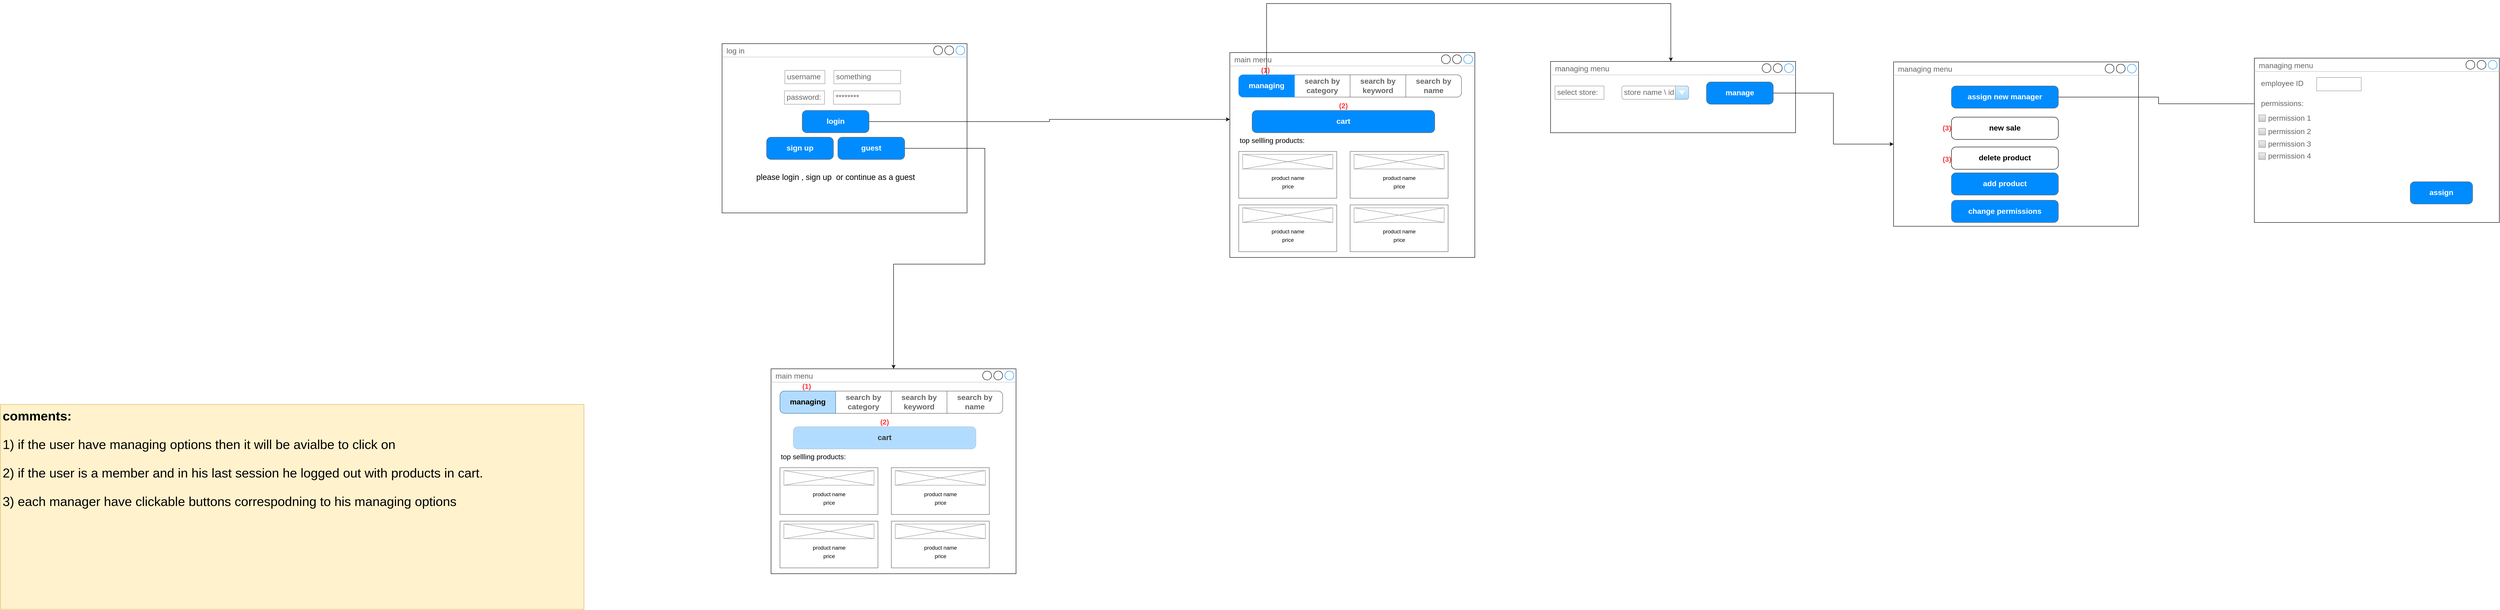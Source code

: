 <mxfile version="21.1.4" type="device" pages="2">
  <diagram name="Page-1" id="2cc2dc42-3aac-f2a9-1cec-7a8b7cbee084">
    <mxGraphModel dx="4825" dy="1453" grid="1" gridSize="10" guides="1" tooltips="1" connect="1" arrows="1" fold="1" page="1" pageScale="1" pageWidth="1100" pageHeight="850" background="none" math="0" shadow="0">
      <root>
        <mxCell id="0" />
        <mxCell id="1" parent="0" />
        <mxCell id="CIBhk-tQsV0uiWTBR8XL-1" value="log in" style="strokeWidth=1;shadow=0;dashed=0;align=center;html=1;shape=mxgraph.mockup.containers.window;align=left;verticalAlign=top;spacingLeft=8;strokeColor2=#008cff;strokeColor3=#c4c4c4;fontColor=#666666;mainText=;fontSize=17;labelBackgroundColor=none;whiteSpace=wrap;" parent="1" vertex="1">
          <mxGeometry x="320" y="150" width="550" height="380" as="geometry" />
        </mxCell>
        <mxCell id="CIBhk-tQsV0uiWTBR8XL-2" value="********" style="strokeWidth=1;shadow=0;dashed=0;align=center;html=1;shape=mxgraph.mockup.forms.pwField;strokeColor=#999999;mainText=;align=left;fontColor=#666666;fontSize=17;spacingLeft=3;" parent="1" vertex="1">
          <mxGeometry x="570" y="256" width="150" height="30" as="geometry" />
        </mxCell>
        <mxCell id="CIBhk-tQsV0uiWTBR8XL-3" value="password:" style="strokeWidth=1;shadow=0;dashed=0;align=center;html=1;shape=mxgraph.mockup.forms.pwField;strokeColor=#999999;mainText=;align=left;fontColor=#666666;fontSize=17;spacingLeft=3;" parent="1" vertex="1">
          <mxGeometry x="460" y="256" width="90" height="30" as="geometry" />
        </mxCell>
        <mxCell id="CIBhk-tQsV0uiWTBR8XL-4" value="something" style="strokeWidth=1;shadow=0;dashed=0;align=center;html=1;shape=mxgraph.mockup.forms.pwField;strokeColor=#999999;mainText=;align=left;fontColor=#666666;fontSize=17;spacingLeft=3;" parent="1" vertex="1">
          <mxGeometry x="571" y="210" width="150" height="30" as="geometry" />
        </mxCell>
        <mxCell id="CIBhk-tQsV0uiWTBR8XL-5" value="username" style="strokeWidth=1;shadow=0;dashed=0;align=center;html=1;shape=mxgraph.mockup.forms.pwField;strokeColor=#999999;mainText=;align=left;fontColor=#666666;fontSize=17;spacingLeft=3;" parent="1" vertex="1">
          <mxGeometry x="461" y="210" width="90" height="30" as="geometry" />
        </mxCell>
        <mxCell id="CIBhk-tQsV0uiWTBR8XL-6" value="please login , sign up&amp;nbsp; or continue as a guest" style="text;html=1;strokeColor=none;fillColor=none;align=center;verticalAlign=middle;whiteSpace=wrap;rounded=0;fontSize=18;" parent="1" vertex="1">
          <mxGeometry x="385" y="425" width="380" height="50" as="geometry" />
        </mxCell>
        <mxCell id="CIBhk-tQsV0uiWTBR8XL-7" style="edgeStyle=orthogonalEdgeStyle;rounded=0;orthogonalLoop=1;jettySize=auto;html=1;" parent="1" source="CIBhk-tQsV0uiWTBR8XL-8" target="CIBhk-tQsV0uiWTBR8XL-12" edge="1">
          <mxGeometry relative="1" as="geometry">
            <Array as="points">
              <mxPoint x="1055" y="325" />
              <mxPoint x="1055" y="320" />
            </Array>
          </mxGeometry>
        </mxCell>
        <mxCell id="CIBhk-tQsV0uiWTBR8XL-8" value="login" style="strokeWidth=1;shadow=0;dashed=0;align=center;html=1;shape=mxgraph.mockup.buttons.button;strokeColor=#666666;fontColor=#ffffff;mainText=;buttonStyle=round;fontSize=17;fontStyle=1;fillColor=#008cff;whiteSpace=wrap;" parent="1" vertex="1">
          <mxGeometry x="500" y="300" width="150" height="50" as="geometry" />
        </mxCell>
        <mxCell id="CIBhk-tQsV0uiWTBR8XL-9" value="sign up" style="strokeWidth=1;shadow=0;dashed=0;align=center;html=1;shape=mxgraph.mockup.buttons.button;strokeColor=#666666;fontColor=#ffffff;mainText=;buttonStyle=round;fontSize=17;fontStyle=1;fillColor=#008cff;whiteSpace=wrap;" parent="1" vertex="1">
          <mxGeometry x="420" y="360" width="150" height="50" as="geometry" />
        </mxCell>
        <mxCell id="CIBhk-tQsV0uiWTBR8XL-10" style="edgeStyle=orthogonalEdgeStyle;rounded=0;orthogonalLoop=1;jettySize=auto;html=1;" parent="1" source="CIBhk-tQsV0uiWTBR8XL-11" target="CIBhk-tQsV0uiWTBR8XL-38" edge="1">
          <mxGeometry relative="1" as="geometry">
            <Array as="points">
              <mxPoint x="910" y="385" />
              <mxPoint x="910" y="645" />
              <mxPoint x="705" y="645" />
            </Array>
          </mxGeometry>
        </mxCell>
        <mxCell id="CIBhk-tQsV0uiWTBR8XL-11" value="guest" style="strokeWidth=1;shadow=0;dashed=0;align=center;html=1;shape=mxgraph.mockup.buttons.button;strokeColor=#666666;fontColor=#ffffff;mainText=;buttonStyle=round;fontSize=17;fontStyle=1;fillColor=#008cff;whiteSpace=wrap;" parent="1" vertex="1">
          <mxGeometry x="580" y="360" width="150" height="50" as="geometry" />
        </mxCell>
        <mxCell id="CIBhk-tQsV0uiWTBR8XL-12" value="main menu" style="strokeWidth=1;shadow=0;dashed=0;align=center;html=1;shape=mxgraph.mockup.containers.window;align=left;verticalAlign=top;spacingLeft=8;strokeColor2=#008cff;strokeColor3=#c4c4c4;fontColor=#666666;mainText=;fontSize=17;labelBackgroundColor=none;whiteSpace=wrap;" parent="1" vertex="1">
          <mxGeometry x="1460" y="170" width="550" height="460" as="geometry" />
        </mxCell>
        <mxCell id="CIBhk-tQsV0uiWTBR8XL-13" value="" style="strokeWidth=1;shadow=0;dashed=0;align=center;html=1;shape=mxgraph.mockup.rrect;rSize=10;fillColor=#ffffff;strokeColor=#666666;" parent="1" vertex="1">
          <mxGeometry x="1480" y="220" width="500" height="50" as="geometry" />
        </mxCell>
        <mxCell id="CIBhk-tQsV0uiWTBR8XL-14" value="search by category" style="strokeColor=inherit;fillColor=inherit;gradientColor=inherit;strokeWidth=1;shadow=0;dashed=0;align=center;html=1;shape=mxgraph.mockup.rrect;rSize=0;fontSize=17;fontColor=#666666;fontStyle=1;resizeHeight=1;whiteSpace=wrap;" parent="CIBhk-tQsV0uiWTBR8XL-13" vertex="1">
          <mxGeometry width="125" height="50" relative="1" as="geometry">
            <mxPoint x="125" as="offset" />
          </mxGeometry>
        </mxCell>
        <mxCell id="CIBhk-tQsV0uiWTBR8XL-15" value="search by keyword" style="strokeColor=inherit;fillColor=inherit;gradientColor=inherit;strokeWidth=1;shadow=0;dashed=0;align=center;html=1;shape=mxgraph.mockup.rrect;rSize=0;fontSize=17;fontColor=#666666;fontStyle=1;resizeHeight=1;whiteSpace=wrap;" parent="CIBhk-tQsV0uiWTBR8XL-13" vertex="1">
          <mxGeometry width="125" height="50" relative="1" as="geometry">
            <mxPoint x="250" as="offset" />
          </mxGeometry>
        </mxCell>
        <mxCell id="CIBhk-tQsV0uiWTBR8XL-16" value="search by name" style="strokeColor=inherit;fillColor=inherit;gradientColor=inherit;strokeWidth=1;shadow=0;dashed=0;align=center;html=1;shape=mxgraph.mockup.rightButton;rSize=10;fontSize=17;fontColor=#666666;fontStyle=1;resizeHeight=1;whiteSpace=wrap;" parent="CIBhk-tQsV0uiWTBR8XL-13" vertex="1">
          <mxGeometry x="1" width="125" height="50" relative="1" as="geometry">
            <mxPoint x="-125" as="offset" />
          </mxGeometry>
        </mxCell>
        <mxCell id="CIBhk-tQsV0uiWTBR8XL-17" value="managing" style="strokeWidth=1;shadow=0;dashed=0;align=center;html=1;shape=mxgraph.mockup.leftButton;rSize=10;fontSize=17;fontColor=#ffffff;fontStyle=1;fillColor=#008cff;strokeColor=#008cff;resizeHeight=1;whiteSpace=wrap;" parent="CIBhk-tQsV0uiWTBR8XL-13" vertex="1">
          <mxGeometry width="125" height="50" relative="1" as="geometry" />
        </mxCell>
        <mxCell id="CIBhk-tQsV0uiWTBR8XL-18" value="top sellling products:" style="text;html=1;strokeColor=none;fillColor=none;align=center;verticalAlign=middle;whiteSpace=wrap;rounded=0;fontSize=16;" parent="1" vertex="1">
          <mxGeometry x="1460" y="352" width="190" height="30" as="geometry" />
        </mxCell>
        <mxCell id="CIBhk-tQsV0uiWTBR8XL-19" value="" style="strokeWidth=1;shadow=0;dashed=0;align=center;html=1;shape=mxgraph.mockup.containers.rrect;rSize=0;strokeColor=#666666;fontColor=#666666;fontSize=17;verticalAlign=top;whiteSpace=wrap;fillColor=#ffffff;spacingTop=32;" parent="1" vertex="1">
          <mxGeometry x="1480" y="392" width="220" height="105" as="geometry" />
        </mxCell>
        <mxCell id="CIBhk-tQsV0uiWTBR8XL-20" value="" style="verticalLabelPosition=bottom;shadow=0;dashed=0;align=center;html=1;verticalAlign=top;strokeWidth=1;shape=mxgraph.mockup.graphics.simpleIcon;strokeColor=#999999;" parent="CIBhk-tQsV0uiWTBR8XL-19" vertex="1">
          <mxGeometry x="8.8" y="6.562" width="202.4" height="32.812" as="geometry" />
        </mxCell>
        <mxCell id="CIBhk-tQsV0uiWTBR8XL-21" value="product name" style="text;html=1;strokeColor=none;fillColor=none;align=center;verticalAlign=middle;whiteSpace=wrap;rounded=0;" parent="CIBhk-tQsV0uiWTBR8XL-19" vertex="1">
          <mxGeometry x="61.6" y="49.875" width="96.8" height="19.688" as="geometry" />
        </mxCell>
        <mxCell id="CIBhk-tQsV0uiWTBR8XL-22" value="price" style="text;html=1;strokeColor=none;fillColor=none;align=center;verticalAlign=middle;whiteSpace=wrap;rounded=0;" parent="CIBhk-tQsV0uiWTBR8XL-19" vertex="1">
          <mxGeometry x="61.6" y="69.562" width="96.8" height="19.688" as="geometry" />
        </mxCell>
        <mxCell id="CIBhk-tQsV0uiWTBR8XL-23" value="" style="strokeWidth=1;shadow=0;dashed=0;align=center;html=1;shape=mxgraph.mockup.containers.rrect;rSize=0;strokeColor=#666666;fontColor=#666666;fontSize=17;verticalAlign=top;whiteSpace=wrap;fillColor=#ffffff;spacingTop=32;" parent="1" vertex="1">
          <mxGeometry x="1730" y="392" width="220" height="105" as="geometry" />
        </mxCell>
        <mxCell id="CIBhk-tQsV0uiWTBR8XL-24" value="" style="verticalLabelPosition=bottom;shadow=0;dashed=0;align=center;html=1;verticalAlign=top;strokeWidth=1;shape=mxgraph.mockup.graphics.simpleIcon;strokeColor=#999999;" parent="CIBhk-tQsV0uiWTBR8XL-23" vertex="1">
          <mxGeometry x="8.8" y="6.562" width="202.4" height="32.812" as="geometry" />
        </mxCell>
        <mxCell id="CIBhk-tQsV0uiWTBR8XL-25" value="product name" style="text;html=1;strokeColor=none;fillColor=none;align=center;verticalAlign=middle;whiteSpace=wrap;rounded=0;" parent="CIBhk-tQsV0uiWTBR8XL-23" vertex="1">
          <mxGeometry x="61.6" y="49.875" width="96.8" height="19.688" as="geometry" />
        </mxCell>
        <mxCell id="CIBhk-tQsV0uiWTBR8XL-26" value="price" style="text;html=1;strokeColor=none;fillColor=none;align=center;verticalAlign=middle;whiteSpace=wrap;rounded=0;" parent="CIBhk-tQsV0uiWTBR8XL-23" vertex="1">
          <mxGeometry x="61.6" y="69.562" width="96.8" height="19.688" as="geometry" />
        </mxCell>
        <mxCell id="CIBhk-tQsV0uiWTBR8XL-27" value="" style="strokeWidth=1;shadow=0;dashed=0;align=center;html=1;shape=mxgraph.mockup.containers.rrect;rSize=0;strokeColor=#666666;fontColor=#666666;fontSize=17;verticalAlign=top;whiteSpace=wrap;fillColor=#ffffff;spacingTop=32;" parent="1" vertex="1">
          <mxGeometry x="1480" y="512" width="220" height="105" as="geometry" />
        </mxCell>
        <mxCell id="CIBhk-tQsV0uiWTBR8XL-28" value="" style="verticalLabelPosition=bottom;shadow=0;dashed=0;align=center;html=1;verticalAlign=top;strokeWidth=1;shape=mxgraph.mockup.graphics.simpleIcon;strokeColor=#999999;" parent="CIBhk-tQsV0uiWTBR8XL-27" vertex="1">
          <mxGeometry x="8.8" y="6.562" width="202.4" height="32.812" as="geometry" />
        </mxCell>
        <mxCell id="CIBhk-tQsV0uiWTBR8XL-29" value="product name" style="text;html=1;strokeColor=none;fillColor=none;align=center;verticalAlign=middle;whiteSpace=wrap;rounded=0;" parent="CIBhk-tQsV0uiWTBR8XL-27" vertex="1">
          <mxGeometry x="61.6" y="49.875" width="96.8" height="19.688" as="geometry" />
        </mxCell>
        <mxCell id="CIBhk-tQsV0uiWTBR8XL-30" value="price" style="text;html=1;strokeColor=none;fillColor=none;align=center;verticalAlign=middle;whiteSpace=wrap;rounded=0;" parent="CIBhk-tQsV0uiWTBR8XL-27" vertex="1">
          <mxGeometry x="61.6" y="69.562" width="96.8" height="19.688" as="geometry" />
        </mxCell>
        <mxCell id="CIBhk-tQsV0uiWTBR8XL-31" value="" style="strokeWidth=1;shadow=0;dashed=0;align=center;html=1;shape=mxgraph.mockup.containers.rrect;rSize=0;strokeColor=#666666;fontColor=#666666;fontSize=17;verticalAlign=top;whiteSpace=wrap;fillColor=#ffffff;spacingTop=32;" parent="1" vertex="1">
          <mxGeometry x="1730" y="512" width="220" height="105" as="geometry" />
        </mxCell>
        <mxCell id="CIBhk-tQsV0uiWTBR8XL-32" value="" style="verticalLabelPosition=bottom;shadow=0;dashed=0;align=center;html=1;verticalAlign=top;strokeWidth=1;shape=mxgraph.mockup.graphics.simpleIcon;strokeColor=#999999;" parent="CIBhk-tQsV0uiWTBR8XL-31" vertex="1">
          <mxGeometry x="8.8" y="6.562" width="202.4" height="32.812" as="geometry" />
        </mxCell>
        <mxCell id="CIBhk-tQsV0uiWTBR8XL-33" value="product name" style="text;html=1;strokeColor=none;fillColor=none;align=center;verticalAlign=middle;whiteSpace=wrap;rounded=0;" parent="CIBhk-tQsV0uiWTBR8XL-31" vertex="1">
          <mxGeometry x="61.6" y="49.875" width="96.8" height="19.688" as="geometry" />
        </mxCell>
        <mxCell id="CIBhk-tQsV0uiWTBR8XL-34" value="price" style="text;html=1;strokeColor=none;fillColor=none;align=center;verticalAlign=middle;whiteSpace=wrap;rounded=0;" parent="CIBhk-tQsV0uiWTBR8XL-31" vertex="1">
          <mxGeometry x="61.6" y="69.562" width="96.8" height="19.688" as="geometry" />
        </mxCell>
        <mxCell id="CIBhk-tQsV0uiWTBR8XL-35" value="&lt;p style=&quot;line-height: 140%; font-size: 16px;&quot;&gt;&lt;font color=&quot;#ff3333&quot; style=&quot;font-size: 16px;&quot;&gt;&lt;b style=&quot;font-size: 16px;&quot;&gt;(1)&lt;/b&gt;&lt;/font&gt;&lt;/p&gt;" style="text;html=1;strokeColor=none;fillColor=none;align=center;verticalAlign=middle;whiteSpace=wrap;rounded=0;fontSize=16;" parent="1" vertex="1">
          <mxGeometry x="1510" y="195" width="60" height="30" as="geometry" />
        </mxCell>
        <mxCell id="CIBhk-tQsV0uiWTBR8XL-36" value="cart" style="strokeWidth=1;shadow=0;dashed=0;align=center;html=1;shape=mxgraph.mockup.buttons.button;strokeColor=#666666;fontColor=#ffffff;mainText=;buttonStyle=round;fontSize=17;fontStyle=1;fillColor=#008cff;whiteSpace=wrap;" parent="1" vertex="1">
          <mxGeometry x="1510" y="300" width="410" height="50" as="geometry" />
        </mxCell>
        <mxCell id="CIBhk-tQsV0uiWTBR8XL-37" value="&lt;p style=&quot;line-height: 140%; font-size: 16px;&quot;&gt;&lt;font color=&quot;#ff3333&quot; style=&quot;font-size: 16px;&quot;&gt;&lt;b style=&quot;font-size: 16px;&quot;&gt;(2)&lt;/b&gt;&lt;/font&gt;&lt;/p&gt;" style="text;html=1;strokeColor=none;fillColor=none;align=center;verticalAlign=middle;whiteSpace=wrap;rounded=0;fontSize=16;" parent="1" vertex="1">
          <mxGeometry x="1685" y="275" width="60" height="30" as="geometry" />
        </mxCell>
        <mxCell id="CIBhk-tQsV0uiWTBR8XL-38" value="main menu" style="strokeWidth=1;shadow=0;dashed=0;align=center;html=1;shape=mxgraph.mockup.containers.window;align=left;verticalAlign=top;spacingLeft=8;strokeColor2=#008cff;strokeColor3=#c4c4c4;fontColor=#666666;mainText=;fontSize=17;labelBackgroundColor=none;whiteSpace=wrap;" parent="1" vertex="1">
          <mxGeometry x="430" y="880" width="550" height="460" as="geometry" />
        </mxCell>
        <mxCell id="CIBhk-tQsV0uiWTBR8XL-39" value="" style="strokeWidth=1;shadow=0;dashed=0;align=center;html=1;shape=mxgraph.mockup.rrect;rSize=10;fillColor=#ffffff;strokeColor=#666666;" parent="1" vertex="1">
          <mxGeometry x="450" y="930" width="500" height="50" as="geometry" />
        </mxCell>
        <mxCell id="CIBhk-tQsV0uiWTBR8XL-40" value="search by category" style="strokeColor=inherit;fillColor=inherit;gradientColor=inherit;strokeWidth=1;shadow=0;dashed=0;align=center;html=1;shape=mxgraph.mockup.rrect;rSize=0;fontSize=17;fontColor=#666666;fontStyle=1;resizeHeight=1;whiteSpace=wrap;" parent="CIBhk-tQsV0uiWTBR8XL-39" vertex="1">
          <mxGeometry width="125" height="50" relative="1" as="geometry">
            <mxPoint x="125" as="offset" />
          </mxGeometry>
        </mxCell>
        <mxCell id="CIBhk-tQsV0uiWTBR8XL-41" value="search by keyword" style="strokeColor=inherit;fillColor=inherit;gradientColor=inherit;strokeWidth=1;shadow=0;dashed=0;align=center;html=1;shape=mxgraph.mockup.rrect;rSize=0;fontSize=17;fontColor=#666666;fontStyle=1;resizeHeight=1;whiteSpace=wrap;" parent="CIBhk-tQsV0uiWTBR8XL-39" vertex="1">
          <mxGeometry width="125" height="50" relative="1" as="geometry">
            <mxPoint x="250" as="offset" />
          </mxGeometry>
        </mxCell>
        <mxCell id="CIBhk-tQsV0uiWTBR8XL-42" value="search by name" style="strokeColor=inherit;fillColor=inherit;gradientColor=inherit;strokeWidth=1;shadow=0;dashed=0;align=center;html=1;shape=mxgraph.mockup.rightButton;rSize=10;fontSize=17;fontColor=#666666;fontStyle=1;resizeHeight=1;whiteSpace=wrap;" parent="CIBhk-tQsV0uiWTBR8XL-39" vertex="1">
          <mxGeometry x="1" width="125" height="50" relative="1" as="geometry">
            <mxPoint x="-125" as="offset" />
          </mxGeometry>
        </mxCell>
        <mxCell id="CIBhk-tQsV0uiWTBR8XL-43" value="managing" style="strokeWidth=1;shadow=0;dashed=0;align=center;html=1;shape=mxgraph.mockup.leftButton;rSize=10;fontSize=17;fontColor=#000000;fontStyle=1;fillColor=#008cff;strokeColor=#008cff;resizeHeight=1;whiteSpace=wrap;opacity=30;" parent="CIBhk-tQsV0uiWTBR8XL-39" vertex="1">
          <mxGeometry width="125" height="50" relative="1" as="geometry" />
        </mxCell>
        <mxCell id="CIBhk-tQsV0uiWTBR8XL-44" value="top sellling products:" style="text;html=1;strokeColor=none;fillColor=none;align=center;verticalAlign=middle;whiteSpace=wrap;rounded=0;fontSize=16;" parent="1" vertex="1">
          <mxGeometry x="430" y="1062" width="190" height="30" as="geometry" />
        </mxCell>
        <mxCell id="CIBhk-tQsV0uiWTBR8XL-45" value="" style="strokeWidth=1;shadow=0;dashed=0;align=center;html=1;shape=mxgraph.mockup.containers.rrect;rSize=0;strokeColor=#666666;fontColor=#666666;fontSize=17;verticalAlign=top;whiteSpace=wrap;fillColor=#ffffff;spacingTop=32;" parent="1" vertex="1">
          <mxGeometry x="450" y="1102" width="220" height="105" as="geometry" />
        </mxCell>
        <mxCell id="CIBhk-tQsV0uiWTBR8XL-46" value="" style="verticalLabelPosition=bottom;shadow=0;dashed=0;align=center;html=1;verticalAlign=top;strokeWidth=1;shape=mxgraph.mockup.graphics.simpleIcon;strokeColor=#999999;" parent="CIBhk-tQsV0uiWTBR8XL-45" vertex="1">
          <mxGeometry x="8.8" y="6.562" width="202.4" height="32.812" as="geometry" />
        </mxCell>
        <mxCell id="CIBhk-tQsV0uiWTBR8XL-47" value="product name" style="text;html=1;strokeColor=none;fillColor=none;align=center;verticalAlign=middle;whiteSpace=wrap;rounded=0;" parent="CIBhk-tQsV0uiWTBR8XL-45" vertex="1">
          <mxGeometry x="61.6" y="49.875" width="96.8" height="19.688" as="geometry" />
        </mxCell>
        <mxCell id="CIBhk-tQsV0uiWTBR8XL-48" value="price" style="text;html=1;strokeColor=none;fillColor=none;align=center;verticalAlign=middle;whiteSpace=wrap;rounded=0;" parent="CIBhk-tQsV0uiWTBR8XL-45" vertex="1">
          <mxGeometry x="61.6" y="69.562" width="96.8" height="19.688" as="geometry" />
        </mxCell>
        <mxCell id="CIBhk-tQsV0uiWTBR8XL-49" value="" style="strokeWidth=1;shadow=0;dashed=0;align=center;html=1;shape=mxgraph.mockup.containers.rrect;rSize=0;strokeColor=#666666;fontColor=#666666;fontSize=17;verticalAlign=top;whiteSpace=wrap;fillColor=#ffffff;spacingTop=32;" parent="1" vertex="1">
          <mxGeometry x="700" y="1102" width="220" height="105" as="geometry" />
        </mxCell>
        <mxCell id="CIBhk-tQsV0uiWTBR8XL-50" value="" style="verticalLabelPosition=bottom;shadow=0;dashed=0;align=center;html=1;verticalAlign=top;strokeWidth=1;shape=mxgraph.mockup.graphics.simpleIcon;strokeColor=#999999;" parent="CIBhk-tQsV0uiWTBR8XL-49" vertex="1">
          <mxGeometry x="8.8" y="6.562" width="202.4" height="32.812" as="geometry" />
        </mxCell>
        <mxCell id="CIBhk-tQsV0uiWTBR8XL-51" value="product name" style="text;html=1;strokeColor=none;fillColor=none;align=center;verticalAlign=middle;whiteSpace=wrap;rounded=0;" parent="CIBhk-tQsV0uiWTBR8XL-49" vertex="1">
          <mxGeometry x="61.6" y="49.875" width="96.8" height="19.688" as="geometry" />
        </mxCell>
        <mxCell id="CIBhk-tQsV0uiWTBR8XL-52" value="price" style="text;html=1;strokeColor=none;fillColor=none;align=center;verticalAlign=middle;whiteSpace=wrap;rounded=0;" parent="CIBhk-tQsV0uiWTBR8XL-49" vertex="1">
          <mxGeometry x="61.6" y="69.562" width="96.8" height="19.688" as="geometry" />
        </mxCell>
        <mxCell id="CIBhk-tQsV0uiWTBR8XL-53" value="" style="strokeWidth=1;shadow=0;dashed=0;align=center;html=1;shape=mxgraph.mockup.containers.rrect;rSize=0;strokeColor=#666666;fontColor=#666666;fontSize=17;verticalAlign=top;whiteSpace=wrap;fillColor=#ffffff;spacingTop=32;" parent="1" vertex="1">
          <mxGeometry x="450" y="1222" width="220" height="105" as="geometry" />
        </mxCell>
        <mxCell id="CIBhk-tQsV0uiWTBR8XL-54" value="" style="verticalLabelPosition=bottom;shadow=0;dashed=0;align=center;html=1;verticalAlign=top;strokeWidth=1;shape=mxgraph.mockup.graphics.simpleIcon;strokeColor=#999999;" parent="CIBhk-tQsV0uiWTBR8XL-53" vertex="1">
          <mxGeometry x="8.8" y="6.562" width="202.4" height="32.812" as="geometry" />
        </mxCell>
        <mxCell id="CIBhk-tQsV0uiWTBR8XL-55" value="product name" style="text;html=1;strokeColor=none;fillColor=none;align=center;verticalAlign=middle;whiteSpace=wrap;rounded=0;" parent="CIBhk-tQsV0uiWTBR8XL-53" vertex="1">
          <mxGeometry x="61.6" y="49.875" width="96.8" height="19.688" as="geometry" />
        </mxCell>
        <mxCell id="CIBhk-tQsV0uiWTBR8XL-56" value="price" style="text;html=1;strokeColor=none;fillColor=none;align=center;verticalAlign=middle;whiteSpace=wrap;rounded=0;" parent="CIBhk-tQsV0uiWTBR8XL-53" vertex="1">
          <mxGeometry x="61.6" y="69.562" width="96.8" height="19.688" as="geometry" />
        </mxCell>
        <mxCell id="CIBhk-tQsV0uiWTBR8XL-57" value="" style="strokeWidth=1;shadow=0;dashed=0;align=center;html=1;shape=mxgraph.mockup.containers.rrect;rSize=0;strokeColor=#666666;fontColor=#666666;fontSize=17;verticalAlign=top;whiteSpace=wrap;fillColor=#ffffff;spacingTop=32;" parent="1" vertex="1">
          <mxGeometry x="700" y="1222" width="220" height="105" as="geometry" />
        </mxCell>
        <mxCell id="CIBhk-tQsV0uiWTBR8XL-58" value="" style="verticalLabelPosition=bottom;shadow=0;dashed=0;align=center;html=1;verticalAlign=top;strokeWidth=1;shape=mxgraph.mockup.graphics.simpleIcon;strokeColor=#999999;" parent="CIBhk-tQsV0uiWTBR8XL-57" vertex="1">
          <mxGeometry x="8.8" y="6.562" width="202.4" height="32.812" as="geometry" />
        </mxCell>
        <mxCell id="CIBhk-tQsV0uiWTBR8XL-59" value="product name" style="text;html=1;strokeColor=none;fillColor=none;align=center;verticalAlign=middle;whiteSpace=wrap;rounded=0;" parent="CIBhk-tQsV0uiWTBR8XL-57" vertex="1">
          <mxGeometry x="61.6" y="49.875" width="96.8" height="19.688" as="geometry" />
        </mxCell>
        <mxCell id="CIBhk-tQsV0uiWTBR8XL-60" value="price" style="text;html=1;strokeColor=none;fillColor=none;align=center;verticalAlign=middle;whiteSpace=wrap;rounded=0;" parent="CIBhk-tQsV0uiWTBR8XL-57" vertex="1">
          <mxGeometry x="61.6" y="69.562" width="96.8" height="19.688" as="geometry" />
        </mxCell>
        <mxCell id="CIBhk-tQsV0uiWTBR8XL-61" value="&lt;p style=&quot;line-height: 140%; font-size: 16px;&quot;&gt;&lt;font color=&quot;#ff3333&quot; style=&quot;font-size: 16px;&quot;&gt;&lt;b style=&quot;font-size: 16px;&quot;&gt;(1)&lt;/b&gt;&lt;/font&gt;&lt;/p&gt;" style="text;html=1;strokeColor=none;fillColor=none;align=center;verticalAlign=middle;whiteSpace=wrap;rounded=0;fontSize=16;" parent="1" vertex="1">
          <mxGeometry x="480" y="905" width="60" height="30" as="geometry" />
        </mxCell>
        <mxCell id="CIBhk-tQsV0uiWTBR8XL-62" value="cart" style="strokeWidth=1;shadow=0;dashed=0;align=center;html=1;shape=mxgraph.mockup.buttons.button;strokeColor=#666666;fontColor=#333333;mainText=;buttonStyle=round;fontSize=17;fontStyle=1;fillColor=#008cff;whiteSpace=wrap;opacity=30;" parent="1" vertex="1">
          <mxGeometry x="480" y="1010" width="410" height="50" as="geometry" />
        </mxCell>
        <mxCell id="CIBhk-tQsV0uiWTBR8XL-63" value="&lt;p style=&quot;line-height: 140%; font-size: 16px;&quot;&gt;&lt;font color=&quot;#ff3333&quot; style=&quot;font-size: 16px;&quot;&gt;&lt;b style=&quot;font-size: 16px;&quot;&gt;(2)&lt;/b&gt;&lt;/font&gt;&lt;/p&gt;" style="text;html=1;strokeColor=none;fillColor=none;align=center;verticalAlign=middle;whiteSpace=wrap;rounded=0;fontSize=16;" parent="1" vertex="1">
          <mxGeometry x="655" y="985" width="60" height="30" as="geometry" />
        </mxCell>
        <mxCell id="CIBhk-tQsV0uiWTBR8XL-64" value="&lt;h1 style=&quot;font-size: 29px;&quot;&gt;comments:&lt;/h1&gt;&lt;p style=&quot;font-size: 29px;&quot;&gt;1) if the user have managing options then it will be avialbe to click on&lt;/p&gt;&lt;p style=&quot;font-size: 29px;&quot;&gt;2) if the user is a member and in his last session he logged out with products in cart.&lt;/p&gt;&lt;p style=&quot;font-size: 29px;&quot;&gt;3) each manager have clickable buttons correspodning to his managing options&lt;/p&gt;&lt;p style=&quot;font-size: 29px;&quot;&gt;&lt;br&gt;&lt;/p&gt;" style="text;html=1;strokeColor=#d6b656;fillColor=#fff2cc;spacing=5;spacingTop=-20;whiteSpace=wrap;overflow=hidden;rounded=0;fontSize=29;" parent="1" vertex="1">
          <mxGeometry x="-1300" y="960" width="1310" height="460" as="geometry" />
        </mxCell>
        <mxCell id="CIBhk-tQsV0uiWTBR8XL-65" value="managing menu" style="strokeWidth=1;shadow=0;dashed=0;align=center;html=1;shape=mxgraph.mockup.containers.window;align=left;verticalAlign=top;spacingLeft=8;strokeColor2=#008cff;strokeColor3=#c4c4c4;fontColor=#666666;mainText=;fontSize=17;labelBackgroundColor=none;whiteSpace=wrap;" parent="1" vertex="1">
          <mxGeometry x="2180" y="190" width="550" height="160" as="geometry" />
        </mxCell>
        <mxCell id="CIBhk-tQsV0uiWTBR8XL-118" value="select store:" style="strokeWidth=1;shadow=0;dashed=0;align=center;html=1;shape=mxgraph.mockup.forms.pwField;strokeColor=#999999;mainText=;align=left;fontColor=#666666;fontSize=17;spacingLeft=3;" parent="1" vertex="1">
          <mxGeometry x="2190" y="245" width="110" height="30" as="geometry" />
        </mxCell>
        <mxCell id="CIBhk-tQsV0uiWTBR8XL-120" value="store name \ id" style="strokeWidth=1;shadow=0;dashed=0;align=center;html=1;shape=mxgraph.mockup.forms.comboBox;strokeColor=#999999;fillColor=#ddeeff;align=left;fillColor2=#aaddff;mainText=;fontColor=#666666;fontSize=17;spacingLeft=3;" parent="1" vertex="1">
          <mxGeometry x="2340" y="245" width="150" height="30" as="geometry" />
        </mxCell>
        <mxCell id="CIBhk-tQsV0uiWTBR8XL-160" style="edgeStyle=orthogonalEdgeStyle;rounded=0;orthogonalLoop=1;jettySize=auto;html=1;" parent="1" source="CIBhk-tQsV0uiWTBR8XL-121" target="CIBhk-tQsV0uiWTBR8XL-122" edge="1">
          <mxGeometry relative="1" as="geometry" />
        </mxCell>
        <mxCell id="CIBhk-tQsV0uiWTBR8XL-121" value="manage" style="strokeWidth=1;shadow=0;dashed=0;align=center;html=1;shape=mxgraph.mockup.buttons.button;strokeColor=#666666;fontColor=#ffffff;mainText=;buttonStyle=round;fontSize=17;fontStyle=1;fillColor=#008cff;whiteSpace=wrap;" parent="1" vertex="1">
          <mxGeometry x="2530" y="236" width="150" height="50" as="geometry" />
        </mxCell>
        <mxCell id="CIBhk-tQsV0uiWTBR8XL-122" value="managing menu" style="strokeWidth=1;shadow=0;dashed=0;align=center;html=1;shape=mxgraph.mockup.containers.window;align=left;verticalAlign=top;spacingLeft=8;strokeColor2=#008cff;strokeColor3=#c4c4c4;fontColor=#666666;mainText=;fontSize=17;labelBackgroundColor=none;whiteSpace=wrap;" parent="1" vertex="1">
          <mxGeometry x="2950" y="191" width="550" height="369" as="geometry" />
        </mxCell>
        <mxCell id="CIBhk-tQsV0uiWTBR8XL-161" style="edgeStyle=orthogonalEdgeStyle;rounded=0;orthogonalLoop=1;jettySize=auto;html=1;" parent="1" source="CIBhk-tQsV0uiWTBR8XL-125" target="CIBhk-tQsV0uiWTBR8XL-146" edge="1">
          <mxGeometry relative="1" as="geometry" />
        </mxCell>
        <mxCell id="CIBhk-tQsV0uiWTBR8XL-125" value="assign new manager" style="strokeWidth=1;shadow=0;dashed=0;align=center;html=1;shape=mxgraph.mockup.buttons.button;strokeColor=#666666;fontColor=#ffffff;mainText=;buttonStyle=round;fontSize=17;fontStyle=1;fillColor=#008cff;whiteSpace=wrap;" parent="1" vertex="1">
          <mxGeometry x="3080" y="245" width="240" height="50" as="geometry" />
        </mxCell>
        <mxCell id="CIBhk-tQsV0uiWTBR8XL-127" value="new sale" style="strokeWidth=1;shadow=0;dashed=0;align=center;html=1;shape=mxgraph.mockup.buttons.button;mainText=;buttonStyle=round;fontSize=17;fontStyle=1;whiteSpace=wrap;" parent="1" vertex="1">
          <mxGeometry x="3080" y="315" width="240" height="50" as="geometry" />
        </mxCell>
        <mxCell id="CIBhk-tQsV0uiWTBR8XL-128" value="delete product" style="strokeWidth=1;shadow=0;dashed=0;align=center;html=1;shape=mxgraph.mockup.buttons.button;mainText=;buttonStyle=round;fontSize=17;fontStyle=1;whiteSpace=wrap;" parent="1" vertex="1">
          <mxGeometry x="3080" y="382" width="240" height="50" as="geometry" />
        </mxCell>
        <mxCell id="CIBhk-tQsV0uiWTBR8XL-129" value="add product" style="strokeWidth=1;shadow=0;dashed=0;align=center;html=1;shape=mxgraph.mockup.buttons.button;strokeColor=#666666;fontColor=#ffffff;mainText=;buttonStyle=round;fontSize=17;fontStyle=1;fillColor=#008cff;whiteSpace=wrap;" parent="1" vertex="1">
          <mxGeometry x="3080" y="440" width="240" height="50" as="geometry" />
        </mxCell>
        <mxCell id="CIBhk-tQsV0uiWTBR8XL-130" value="&lt;p style=&quot;line-height: 140%; font-size: 16px;&quot;&gt;&lt;font color=&quot;#ff3333&quot; style=&quot;font-size: 16px;&quot;&gt;&lt;b style=&quot;font-size: 16px;&quot;&gt;(3)&lt;/b&gt;&lt;/font&gt;&lt;/p&gt;" style="text;html=1;strokeColor=none;fillColor=none;align=center;verticalAlign=middle;whiteSpace=wrap;rounded=0;fontSize=16;" parent="1" vertex="1">
          <mxGeometry x="3040" y="325" width="60" height="30" as="geometry" />
        </mxCell>
        <mxCell id="CIBhk-tQsV0uiWTBR8XL-131" value="&lt;p style=&quot;line-height: 140%; font-size: 16px;&quot;&gt;&lt;font color=&quot;#ff3333&quot; style=&quot;font-size: 16px;&quot;&gt;&lt;b style=&quot;font-size: 16px;&quot;&gt;(3)&lt;/b&gt;&lt;/font&gt;&lt;/p&gt;" style="text;html=1;strokeColor=none;fillColor=none;align=center;verticalAlign=middle;whiteSpace=wrap;rounded=0;fontSize=16;" parent="1" vertex="1">
          <mxGeometry x="3040" y="395" width="60" height="30" as="geometry" />
        </mxCell>
        <mxCell id="CIBhk-tQsV0uiWTBR8XL-135" value="managing menu" style="strokeWidth=1;shadow=0;dashed=0;align=center;html=1;shape=mxgraph.mockup.containers.window;align=left;verticalAlign=top;spacingLeft=8;strokeColor2=#008cff;strokeColor3=#c4c4c4;fontColor=#666666;mainText=;fontSize=17;labelBackgroundColor=none;whiteSpace=wrap;" parent="1" vertex="1">
          <mxGeometry x="3760" y="182.5" width="550" height="369" as="geometry" />
        </mxCell>
        <mxCell id="CIBhk-tQsV0uiWTBR8XL-136" value="assign" style="strokeWidth=1;shadow=0;dashed=0;align=center;html=1;shape=mxgraph.mockup.buttons.button;strokeColor=#666666;fontColor=#ffffff;mainText=;buttonStyle=round;fontSize=17;fontStyle=1;fillColor=#008cff;whiteSpace=wrap;" parent="1" vertex="1">
          <mxGeometry x="4110" y="460" width="140" height="50" as="geometry" />
        </mxCell>
        <mxCell id="CIBhk-tQsV0uiWTBR8XL-142" value="change permissions" style="strokeWidth=1;shadow=0;dashed=0;align=center;html=1;shape=mxgraph.mockup.buttons.button;strokeColor=#666666;fontColor=#ffffff;mainText=;buttonStyle=round;fontSize=17;fontStyle=1;fillColor=#008cff;whiteSpace=wrap;" parent="1" vertex="1">
          <mxGeometry x="3080" y="501.5" width="240" height="50" as="geometry" />
        </mxCell>
        <mxCell id="CIBhk-tQsV0uiWTBR8XL-144" value="employee ID" style="strokeWidth=1;shadow=0;dashed=0;align=center;html=1;shape=mxgraph.mockup.forms.pwField;strokeColor=none;mainText=;align=left;fontColor=#666666;fontSize=17;spacingLeft=3;" parent="1" vertex="1">
          <mxGeometry x="3770" y="225" width="117.5" height="30" as="geometry" />
        </mxCell>
        <mxCell id="CIBhk-tQsV0uiWTBR8XL-145" value="" style="strokeWidth=1;shadow=0;dashed=0;align=center;html=1;shape=mxgraph.mockup.forms.pwField;strokeColor=#999999;mainText=;align=left;fontColor=#666666;fontSize=17;spacingLeft=3;" parent="1" vertex="1">
          <mxGeometry x="3900" y="226" width="100" height="30" as="geometry" />
        </mxCell>
        <mxCell id="CIBhk-tQsV0uiWTBR8XL-146" value="permissions:" style="strokeWidth=1;shadow=0;dashed=0;align=center;html=1;shape=mxgraph.mockup.forms.pwField;strokeColor=none;mainText=;align=left;fontColor=#666666;fontSize=17;spacingLeft=3;" parent="1" vertex="1">
          <mxGeometry x="3770" y="270" width="117.5" height="30" as="geometry" />
        </mxCell>
        <mxCell id="CIBhk-tQsV0uiWTBR8XL-151" value="permission 1" style="strokeWidth=1;shadow=0;dashed=0;align=center;html=1;shape=mxgraph.mockup.forms.rrect;rSize=0;fillColor=#eeeeee;strokeColor=#999999;gradientColor=#cccccc;align=left;spacingLeft=4;fontSize=17;fontColor=#666666;labelPosition=right;" parent="1" vertex="1">
          <mxGeometry x="3770" y="310" width="15" height="15" as="geometry" />
        </mxCell>
        <mxCell id="CIBhk-tQsV0uiWTBR8XL-153" value="permission 2" style="strokeWidth=1;shadow=0;dashed=0;align=center;html=1;shape=mxgraph.mockup.forms.rrect;rSize=0;fillColor=#eeeeee;strokeColor=#999999;gradientColor=#cccccc;align=left;spacingLeft=4;fontSize=17;fontColor=#666666;labelPosition=right;" parent="1" vertex="1">
          <mxGeometry x="3770" y="340" width="15" height="15" as="geometry" />
        </mxCell>
        <mxCell id="CIBhk-tQsV0uiWTBR8XL-154" value="permission 3" style="strokeWidth=1;shadow=0;dashed=0;align=center;html=1;shape=mxgraph.mockup.forms.rrect;rSize=0;fillColor=#eeeeee;strokeColor=#999999;gradientColor=#cccccc;align=left;spacingLeft=4;fontSize=17;fontColor=#666666;labelPosition=right;" parent="1" vertex="1">
          <mxGeometry x="3770" y="368" width="15" height="15" as="geometry" />
        </mxCell>
        <mxCell id="CIBhk-tQsV0uiWTBR8XL-156" value="permission 4" style="strokeWidth=1;shadow=0;dashed=0;align=center;html=1;shape=mxgraph.mockup.forms.rrect;rSize=0;fillColor=#eeeeee;strokeColor=#999999;gradientColor=#cccccc;align=left;spacingLeft=4;fontSize=17;fontColor=#666666;labelPosition=right;" parent="1" vertex="1">
          <mxGeometry x="3770" y="395" width="15" height="15" as="geometry" />
        </mxCell>
        <mxCell id="CIBhk-tQsV0uiWTBR8XL-159" style="edgeStyle=orthogonalEdgeStyle;rounded=0;orthogonalLoop=1;jettySize=auto;html=1;" parent="1" source="CIBhk-tQsV0uiWTBR8XL-17" target="CIBhk-tQsV0uiWTBR8XL-65" edge="1">
          <mxGeometry relative="1" as="geometry">
            <Array as="points">
              <mxPoint x="1543" y="60" />
              <mxPoint x="2450" y="60" />
            </Array>
          </mxGeometry>
        </mxCell>
      </root>
    </mxGraphModel>
  </diagram>
  <diagram name="06/04/2023" id="i_LZDsvJoL3kvEKv-egQ">
    <mxGraphModel dx="4533" dy="2141" grid="1" gridSize="10" guides="1" tooltips="1" connect="1" arrows="1" fold="1" page="1" pageScale="1" pageWidth="1100" pageHeight="850" background="none" math="0" shadow="0">
      <root>
        <mxCell id="P2ga_gF_vMVsad2HRLIA-0" />
        <mxCell id="P2ga_gF_vMVsad2HRLIA-1" parent="P2ga_gF_vMVsad2HRLIA-0" />
        <mxCell id="P2ga_gF_vMVsad2HRLIA-2" value="log in" style="strokeWidth=1;shadow=0;dashed=0;align=center;html=1;shape=mxgraph.mockup.containers.window;align=left;verticalAlign=top;spacingLeft=8;strokeColor2=#008cff;strokeColor3=#c4c4c4;fontColor=#666666;mainText=;fontSize=17;labelBackgroundColor=none;whiteSpace=wrap;" parent="P2ga_gF_vMVsad2HRLIA-1" vertex="1">
          <mxGeometry x="320" y="150" width="550" height="380" as="geometry" />
        </mxCell>
        <mxCell id="P2ga_gF_vMVsad2HRLIA-3" value="********" style="strokeWidth=1;shadow=0;dashed=0;align=center;html=1;shape=mxgraph.mockup.forms.pwField;strokeColor=#999999;mainText=;align=left;fontColor=#666666;fontSize=17;spacingLeft=3;" parent="P2ga_gF_vMVsad2HRLIA-1" vertex="1">
          <mxGeometry x="570" y="256" width="150" height="30" as="geometry" />
        </mxCell>
        <mxCell id="P2ga_gF_vMVsad2HRLIA-4" value="password:" style="strokeWidth=1;shadow=0;dashed=0;align=center;html=1;shape=mxgraph.mockup.forms.pwField;strokeColor=#999999;mainText=;align=left;fontColor=#666666;fontSize=17;spacingLeft=3;" parent="P2ga_gF_vMVsad2HRLIA-1" vertex="1">
          <mxGeometry x="460" y="256" width="90" height="30" as="geometry" />
        </mxCell>
        <mxCell id="P2ga_gF_vMVsad2HRLIA-5" value="markov123" style="strokeWidth=1;shadow=0;dashed=0;align=center;html=1;shape=mxgraph.mockup.forms.pwField;strokeColor=#999999;mainText=;align=left;fontColor=#666666;fontSize=17;spacingLeft=3;" parent="P2ga_gF_vMVsad2HRLIA-1" vertex="1">
          <mxGeometry x="571" y="210" width="150" height="30" as="geometry" />
        </mxCell>
        <mxCell id="P2ga_gF_vMVsad2HRLIA-6" value="username" style="strokeWidth=1;shadow=0;dashed=0;align=center;html=1;shape=mxgraph.mockup.forms.pwField;strokeColor=#999999;mainText=;align=left;fontColor=#666666;fontSize=17;spacingLeft=3;" parent="P2ga_gF_vMVsad2HRLIA-1" vertex="1">
          <mxGeometry x="461" y="210" width="90" height="30" as="geometry" />
        </mxCell>
        <mxCell id="P2ga_gF_vMVsad2HRLIA-7" value="please login or sign up&amp;nbsp;" style="text;html=1;strokeColor=none;fillColor=none;align=center;verticalAlign=middle;whiteSpace=wrap;rounded=0;fontSize=18;" parent="P2ga_gF_vMVsad2HRLIA-1" vertex="1">
          <mxGeometry x="385" y="425" width="380" height="50" as="geometry" />
        </mxCell>
        <mxCell id="P2ga_gF_vMVsad2HRLIA-8" style="edgeStyle=orthogonalEdgeStyle;rounded=0;orthogonalLoop=1;jettySize=auto;html=1;" parent="P2ga_gF_vMVsad2HRLIA-1" source="P2ga_gF_vMVsad2HRLIA-9" target="P2ga_gF_vMVsad2HRLIA-13" edge="1">
          <mxGeometry relative="1" as="geometry">
            <Array as="points">
              <mxPoint x="1055" y="325" />
              <mxPoint x="1055" y="320" />
            </Array>
          </mxGeometry>
        </mxCell>
        <mxCell id="P2ga_gF_vMVsad2HRLIA-9" value="login" style="strokeWidth=1;shadow=0;dashed=0;align=center;html=1;shape=mxgraph.mockup.buttons.button;strokeColor=#666666;fontColor=#ffffff;mainText=;buttonStyle=round;fontSize=17;fontStyle=1;fillColor=#008cff;whiteSpace=wrap;" parent="P2ga_gF_vMVsad2HRLIA-1" vertex="1">
          <mxGeometry x="600" y="360" width="150" height="50" as="geometry" />
        </mxCell>
        <mxCell id="P2ga_gF_vMVsad2HRLIA-10" value="sign up" style="strokeWidth=1;shadow=0;dashed=0;align=center;html=1;shape=mxgraph.mockup.buttons.button;strokeColor=#666666;fontColor=#ffffff;mainText=;buttonStyle=round;fontSize=17;fontStyle=1;fillColor=#008cff;whiteSpace=wrap;" parent="P2ga_gF_vMVsad2HRLIA-1" vertex="1">
          <mxGeometry x="420" y="360" width="150" height="50" as="geometry" />
        </mxCell>
        <mxCell id="P2ga_gF_vMVsad2HRLIA-13" value="main menu" style="strokeWidth=1;shadow=0;dashed=0;align=center;html=1;shape=mxgraph.mockup.containers.window;align=left;verticalAlign=top;spacingLeft=8;strokeColor2=#008cff;strokeColor3=#c4c4c4;fontColor=#666666;mainText=;fontSize=17;labelBackgroundColor=none;whiteSpace=wrap;" parent="P2ga_gF_vMVsad2HRLIA-1" vertex="1">
          <mxGeometry x="1460" y="170" width="550" height="460" as="geometry" />
        </mxCell>
        <mxCell id="P2ga_gF_vMVsad2HRLIA-14" value="" style="strokeWidth=1;shadow=0;dashed=0;align=center;html=1;shape=mxgraph.mockup.rrect;rSize=10;fillColor=#ffffff;strokeColor=#666666;" parent="P2ga_gF_vMVsad2HRLIA-1" vertex="1">
          <mxGeometry x="1480" y="220" width="500" height="50" as="geometry" />
        </mxCell>
        <mxCell id="P2ga_gF_vMVsad2HRLIA-15" value="search by category" style="strokeColor=inherit;fillColor=inherit;gradientColor=inherit;strokeWidth=1;shadow=0;dashed=0;align=center;html=1;shape=mxgraph.mockup.rrect;rSize=0;fontSize=17;fontColor=#666666;fontStyle=1;resizeHeight=1;whiteSpace=wrap;" parent="P2ga_gF_vMVsad2HRLIA-14" vertex="1">
          <mxGeometry width="125" height="50" relative="1" as="geometry">
            <mxPoint x="125" as="offset" />
          </mxGeometry>
        </mxCell>
        <mxCell id="P2ga_gF_vMVsad2HRLIA-16" value="search by keyword" style="strokeColor=inherit;fillColor=inherit;gradientColor=inherit;strokeWidth=1;shadow=0;dashed=0;align=center;html=1;shape=mxgraph.mockup.rrect;rSize=0;fontSize=17;fontColor=#666666;fontStyle=1;resizeHeight=1;whiteSpace=wrap;" parent="P2ga_gF_vMVsad2HRLIA-14" vertex="1">
          <mxGeometry width="125" height="50" relative="1" as="geometry">
            <mxPoint x="250" as="offset" />
          </mxGeometry>
        </mxCell>
        <mxCell id="P2ga_gF_vMVsad2HRLIA-17" value="search by name" style="strokeColor=inherit;fillColor=inherit;gradientColor=inherit;strokeWidth=1;shadow=0;dashed=0;align=center;html=1;shape=mxgraph.mockup.rightButton;rSize=10;fontSize=17;fontColor=#666666;fontStyle=1;resizeHeight=1;whiteSpace=wrap;" parent="P2ga_gF_vMVsad2HRLIA-14" vertex="1">
          <mxGeometry x="1" width="125" height="50" relative="1" as="geometry">
            <mxPoint x="-125" as="offset" />
          </mxGeometry>
        </mxCell>
        <mxCell id="P2ga_gF_vMVsad2HRLIA-18" value="managing" style="strokeWidth=1;shadow=0;dashed=0;align=center;html=1;shape=mxgraph.mockup.leftButton;rSize=10;fontSize=17;fontColor=#ffffff;fontStyle=1;fillColor=#008cff;strokeColor=#008cff;resizeHeight=1;whiteSpace=wrap;" parent="P2ga_gF_vMVsad2HRLIA-14" vertex="1">
          <mxGeometry width="125" height="50" relative="1" as="geometry" />
        </mxCell>
        <mxCell id="P2ga_gF_vMVsad2HRLIA-19" value="top sellling products:" style="text;html=1;strokeColor=none;fillColor=none;align=center;verticalAlign=middle;whiteSpace=wrap;rounded=0;fontSize=16;" parent="P2ga_gF_vMVsad2HRLIA-1" vertex="1">
          <mxGeometry x="1460" y="352" width="190" height="30" as="geometry" />
        </mxCell>
        <mxCell id="P2ga_gF_vMVsad2HRLIA-20" value="" style="strokeWidth=1;shadow=0;dashed=0;align=center;html=1;shape=mxgraph.mockup.containers.rrect;rSize=0;strokeColor=#666666;fontColor=#666666;fontSize=17;verticalAlign=top;whiteSpace=wrap;fillColor=#ffffff;spacingTop=32;" parent="P2ga_gF_vMVsad2HRLIA-1" vertex="1">
          <mxGeometry x="1480" y="392" width="220" height="105" as="geometry" />
        </mxCell>
        <mxCell id="P2ga_gF_vMVsad2HRLIA-21" value="" style="verticalLabelPosition=bottom;shadow=0;dashed=0;align=center;html=1;verticalAlign=top;strokeWidth=1;shape=mxgraph.mockup.graphics.simpleIcon;strokeColor=#999999;" parent="P2ga_gF_vMVsad2HRLIA-20" vertex="1">
          <mxGeometry x="8.8" y="6.562" width="202.4" height="32.812" as="geometry" />
        </mxCell>
        <mxCell id="P2ga_gF_vMVsad2HRLIA-22" value="product name" style="text;html=1;strokeColor=none;fillColor=none;align=center;verticalAlign=middle;whiteSpace=wrap;rounded=0;" parent="P2ga_gF_vMVsad2HRLIA-20" vertex="1">
          <mxGeometry x="61.6" y="49.875" width="96.8" height="19.688" as="geometry" />
        </mxCell>
        <mxCell id="P2ga_gF_vMVsad2HRLIA-23" value="price" style="text;html=1;strokeColor=none;fillColor=none;align=center;verticalAlign=middle;whiteSpace=wrap;rounded=0;" parent="P2ga_gF_vMVsad2HRLIA-20" vertex="1">
          <mxGeometry x="61.6" y="69.562" width="96.8" height="19.688" as="geometry" />
        </mxCell>
        <mxCell id="P2ga_gF_vMVsad2HRLIA-24" value="" style="strokeWidth=1;shadow=0;dashed=0;align=center;html=1;shape=mxgraph.mockup.containers.rrect;rSize=0;strokeColor=#666666;fontColor=#666666;fontSize=17;verticalAlign=top;whiteSpace=wrap;fillColor=#ffffff;spacingTop=32;" parent="P2ga_gF_vMVsad2HRLIA-1" vertex="1">
          <mxGeometry x="1730" y="392" width="220" height="105" as="geometry" />
        </mxCell>
        <mxCell id="P2ga_gF_vMVsad2HRLIA-25" value="" style="verticalLabelPosition=bottom;shadow=0;dashed=0;align=center;html=1;verticalAlign=top;strokeWidth=1;shape=mxgraph.mockup.graphics.simpleIcon;strokeColor=#999999;" parent="P2ga_gF_vMVsad2HRLIA-24" vertex="1">
          <mxGeometry x="8.8" y="6.562" width="202.4" height="32.812" as="geometry" />
        </mxCell>
        <mxCell id="P2ga_gF_vMVsad2HRLIA-26" value="product name" style="text;html=1;strokeColor=none;fillColor=none;align=center;verticalAlign=middle;whiteSpace=wrap;rounded=0;" parent="P2ga_gF_vMVsad2HRLIA-24" vertex="1">
          <mxGeometry x="61.6" y="49.875" width="96.8" height="19.688" as="geometry" />
        </mxCell>
        <mxCell id="P2ga_gF_vMVsad2HRLIA-27" value="price" style="text;html=1;strokeColor=none;fillColor=none;align=center;verticalAlign=middle;whiteSpace=wrap;rounded=0;" parent="P2ga_gF_vMVsad2HRLIA-24" vertex="1">
          <mxGeometry x="61.6" y="69.562" width="96.8" height="19.688" as="geometry" />
        </mxCell>
        <mxCell id="P2ga_gF_vMVsad2HRLIA-28" value="" style="strokeWidth=1;shadow=0;dashed=0;align=center;html=1;shape=mxgraph.mockup.containers.rrect;rSize=0;strokeColor=#666666;fontColor=#666666;fontSize=17;verticalAlign=top;whiteSpace=wrap;fillColor=#ffffff;spacingTop=32;" parent="P2ga_gF_vMVsad2HRLIA-1" vertex="1">
          <mxGeometry x="1480" y="512" width="220" height="105" as="geometry" />
        </mxCell>
        <mxCell id="P2ga_gF_vMVsad2HRLIA-29" value="" style="verticalLabelPosition=bottom;shadow=0;dashed=0;align=center;html=1;verticalAlign=top;strokeWidth=1;shape=mxgraph.mockup.graphics.simpleIcon;strokeColor=#999999;" parent="P2ga_gF_vMVsad2HRLIA-28" vertex="1">
          <mxGeometry x="8.8" y="6.562" width="202.4" height="32.812" as="geometry" />
        </mxCell>
        <mxCell id="P2ga_gF_vMVsad2HRLIA-30" value="product name" style="text;html=1;strokeColor=none;fillColor=none;align=center;verticalAlign=middle;whiteSpace=wrap;rounded=0;" parent="P2ga_gF_vMVsad2HRLIA-28" vertex="1">
          <mxGeometry x="61.6" y="49.875" width="96.8" height="19.688" as="geometry" />
        </mxCell>
        <mxCell id="P2ga_gF_vMVsad2HRLIA-31" value="price" style="text;html=1;strokeColor=none;fillColor=none;align=center;verticalAlign=middle;whiteSpace=wrap;rounded=0;" parent="P2ga_gF_vMVsad2HRLIA-28" vertex="1">
          <mxGeometry x="61.6" y="69.562" width="96.8" height="19.688" as="geometry" />
        </mxCell>
        <mxCell id="P2ga_gF_vMVsad2HRLIA-32" value="" style="strokeWidth=1;shadow=0;dashed=0;align=center;html=1;shape=mxgraph.mockup.containers.rrect;rSize=0;strokeColor=#666666;fontColor=#666666;fontSize=17;verticalAlign=top;whiteSpace=wrap;fillColor=#ffffff;spacingTop=32;" parent="P2ga_gF_vMVsad2HRLIA-1" vertex="1">
          <mxGeometry x="1730" y="512" width="220" height="105" as="geometry" />
        </mxCell>
        <mxCell id="P2ga_gF_vMVsad2HRLIA-33" value="" style="verticalLabelPosition=bottom;shadow=0;dashed=0;align=center;html=1;verticalAlign=top;strokeWidth=1;shape=mxgraph.mockup.graphics.simpleIcon;strokeColor=#999999;" parent="P2ga_gF_vMVsad2HRLIA-32" vertex="1">
          <mxGeometry x="8.8" y="6.562" width="202.4" height="32.812" as="geometry" />
        </mxCell>
        <mxCell id="P2ga_gF_vMVsad2HRLIA-34" value="product name" style="text;html=1;strokeColor=none;fillColor=none;align=center;verticalAlign=middle;whiteSpace=wrap;rounded=0;" parent="P2ga_gF_vMVsad2HRLIA-32" vertex="1">
          <mxGeometry x="61.6" y="49.875" width="96.8" height="19.688" as="geometry" />
        </mxCell>
        <mxCell id="P2ga_gF_vMVsad2HRLIA-35" value="price" style="text;html=1;strokeColor=none;fillColor=none;align=center;verticalAlign=middle;whiteSpace=wrap;rounded=0;" parent="P2ga_gF_vMVsad2HRLIA-32" vertex="1">
          <mxGeometry x="61.6" y="69.562" width="96.8" height="19.688" as="geometry" />
        </mxCell>
        <mxCell id="P2ga_gF_vMVsad2HRLIA-36" value="&lt;p style=&quot;line-height: 140%; font-size: 16px;&quot;&gt;&lt;font color=&quot;#ff3333&quot; style=&quot;font-size: 16px;&quot;&gt;&lt;b style=&quot;font-size: 16px;&quot;&gt;(1)&lt;/b&gt;&lt;/font&gt;&lt;/p&gt;" style="text;html=1;strokeColor=none;fillColor=none;align=center;verticalAlign=middle;whiteSpace=wrap;rounded=0;fontSize=16;" parent="P2ga_gF_vMVsad2HRLIA-1" vertex="1">
          <mxGeometry x="1510" y="195" width="60" height="30" as="geometry" />
        </mxCell>
        <mxCell id="P2ga_gF_vMVsad2HRLIA-37" value="cart" style="strokeWidth=1;shadow=0;dashed=0;align=center;html=1;shape=mxgraph.mockup.buttons.button;strokeColor=#666666;fontColor=#ffffff;mainText=;buttonStyle=round;fontSize=17;fontStyle=1;fillColor=#008cff;whiteSpace=wrap;" parent="P2ga_gF_vMVsad2HRLIA-1" vertex="1">
          <mxGeometry x="1510" y="300" width="410" height="50" as="geometry" />
        </mxCell>
        <mxCell id="P2ga_gF_vMVsad2HRLIA-38" value="&lt;p style=&quot;line-height: 140%; font-size: 16px;&quot;&gt;&lt;font color=&quot;#ff3333&quot; style=&quot;font-size: 16px;&quot;&gt;&lt;b style=&quot;font-size: 16px;&quot;&gt;(2)&lt;/b&gt;&lt;/font&gt;&lt;/p&gt;" style="text;html=1;strokeColor=none;fillColor=none;align=center;verticalAlign=middle;whiteSpace=wrap;rounded=0;fontSize=16;" parent="P2ga_gF_vMVsad2HRLIA-1" vertex="1">
          <mxGeometry x="1685" y="275" width="60" height="30" as="geometry" />
        </mxCell>
        <mxCell id="P2ga_gF_vMVsad2HRLIA-39" value="main menu" style="strokeWidth=1;shadow=0;dashed=0;align=center;html=1;shape=mxgraph.mockup.containers.window;align=left;verticalAlign=top;spacingLeft=8;strokeColor2=#008cff;strokeColor3=#c4c4c4;fontColor=#666666;mainText=;fontSize=17;labelBackgroundColor=none;whiteSpace=wrap;" parent="P2ga_gF_vMVsad2HRLIA-1" vertex="1">
          <mxGeometry x="430" y="870" width="530" height="470" as="geometry" />
        </mxCell>
        <mxCell id="P2ga_gF_vMVsad2HRLIA-40" value="" style="strokeWidth=1;shadow=0;dashed=0;align=center;html=1;shape=mxgraph.mockup.rrect;rSize=10;fillColor=#ffffff;strokeColor=#666666;" parent="P2ga_gF_vMVsad2HRLIA-1" vertex="1">
          <mxGeometry x="450" y="930" width="500" height="50" as="geometry" />
        </mxCell>
        <mxCell id="P2ga_gF_vMVsad2HRLIA-41" value="search by category" style="strokeColor=inherit;fillColor=inherit;gradientColor=inherit;strokeWidth=1;shadow=0;dashed=0;align=center;html=1;shape=mxgraph.mockup.rrect;rSize=0;fontSize=17;fontColor=#666666;fontStyle=1;resizeHeight=1;whiteSpace=wrap;" parent="P2ga_gF_vMVsad2HRLIA-40" vertex="1">
          <mxGeometry width="125" height="50" relative="1" as="geometry">
            <mxPoint x="125" as="offset" />
          </mxGeometry>
        </mxCell>
        <mxCell id="P2ga_gF_vMVsad2HRLIA-42" value="search by keyword" style="strokeColor=inherit;fillColor=inherit;gradientColor=inherit;strokeWidth=1;shadow=0;dashed=0;align=center;html=1;shape=mxgraph.mockup.rrect;rSize=0;fontSize=17;fontColor=#666666;fontStyle=1;resizeHeight=1;whiteSpace=wrap;" parent="P2ga_gF_vMVsad2HRLIA-40" vertex="1">
          <mxGeometry width="125" height="50" relative="1" as="geometry">
            <mxPoint x="250" as="offset" />
          </mxGeometry>
        </mxCell>
        <mxCell id="P2ga_gF_vMVsad2HRLIA-43" value="search by name" style="strokeColor=inherit;fillColor=inherit;gradientColor=inherit;strokeWidth=1;shadow=0;dashed=0;align=center;html=1;shape=mxgraph.mockup.rightButton;rSize=10;fontSize=17;fontColor=#666666;fontStyle=1;resizeHeight=1;whiteSpace=wrap;" parent="P2ga_gF_vMVsad2HRLIA-40" vertex="1">
          <mxGeometry x="1" width="125" height="50" relative="1" as="geometry">
            <mxPoint x="-125" as="offset" />
          </mxGeometry>
        </mxCell>
        <mxCell id="P2ga_gF_vMVsad2HRLIA-44" value="managing" style="strokeWidth=1;shadow=0;dashed=0;align=center;html=1;shape=mxgraph.mockup.leftButton;rSize=10;fontSize=17;fontColor=#000000;fontStyle=1;fillColor=#008cff;strokeColor=#008cff;resizeHeight=1;whiteSpace=wrap;opacity=30;" parent="P2ga_gF_vMVsad2HRLIA-40" vertex="1">
          <mxGeometry width="125" height="50" relative="1" as="geometry" />
        </mxCell>
        <mxCell id="P2ga_gF_vMVsad2HRLIA-45" value="top sellling products:" style="text;html=1;strokeColor=none;fillColor=none;align=center;verticalAlign=middle;whiteSpace=wrap;rounded=0;fontSize=16;" parent="P2ga_gF_vMVsad2HRLIA-1" vertex="1">
          <mxGeometry x="430" y="1062" width="190" height="30" as="geometry" />
        </mxCell>
        <mxCell id="P2ga_gF_vMVsad2HRLIA-46" value="" style="strokeWidth=1;shadow=0;dashed=0;align=center;html=1;shape=mxgraph.mockup.containers.rrect;rSize=0;strokeColor=#666666;fontColor=#666666;fontSize=17;verticalAlign=top;whiteSpace=wrap;fillColor=#ffffff;spacingTop=32;" parent="P2ga_gF_vMVsad2HRLIA-1" vertex="1">
          <mxGeometry x="450" y="1102" width="220" height="105" as="geometry" />
        </mxCell>
        <mxCell id="P2ga_gF_vMVsad2HRLIA-47" value="" style="verticalLabelPosition=bottom;shadow=0;dashed=0;align=center;html=1;verticalAlign=top;strokeWidth=1;shape=mxgraph.mockup.graphics.simpleIcon;strokeColor=#999999;" parent="P2ga_gF_vMVsad2HRLIA-46" vertex="1">
          <mxGeometry x="8.8" y="6.562" width="202.4" height="32.812" as="geometry" />
        </mxCell>
        <mxCell id="P2ga_gF_vMVsad2HRLIA-48" value="product name" style="text;html=1;strokeColor=none;fillColor=none;align=center;verticalAlign=middle;whiteSpace=wrap;rounded=0;" parent="P2ga_gF_vMVsad2HRLIA-46" vertex="1">
          <mxGeometry x="61.6" y="49.875" width="96.8" height="19.688" as="geometry" />
        </mxCell>
        <mxCell id="P2ga_gF_vMVsad2HRLIA-49" value="price" style="text;html=1;strokeColor=none;fillColor=none;align=center;verticalAlign=middle;whiteSpace=wrap;rounded=0;" parent="P2ga_gF_vMVsad2HRLIA-46" vertex="1">
          <mxGeometry x="61.6" y="69.562" width="96.8" height="19.688" as="geometry" />
        </mxCell>
        <mxCell id="P2ga_gF_vMVsad2HRLIA-50" value="" style="strokeWidth=1;shadow=0;dashed=0;align=center;html=1;shape=mxgraph.mockup.containers.rrect;rSize=0;strokeColor=#666666;fontColor=#666666;fontSize=17;verticalAlign=top;whiteSpace=wrap;fillColor=#ffffff;spacingTop=32;" parent="P2ga_gF_vMVsad2HRLIA-1" vertex="1">
          <mxGeometry x="700" y="1102" width="220" height="105" as="geometry" />
        </mxCell>
        <mxCell id="P2ga_gF_vMVsad2HRLIA-51" value="" style="verticalLabelPosition=bottom;shadow=0;dashed=0;align=center;html=1;verticalAlign=top;strokeWidth=1;shape=mxgraph.mockup.graphics.simpleIcon;strokeColor=#999999;" parent="P2ga_gF_vMVsad2HRLIA-50" vertex="1">
          <mxGeometry x="8.8" y="6.562" width="202.4" height="32.812" as="geometry" />
        </mxCell>
        <mxCell id="P2ga_gF_vMVsad2HRLIA-52" value="product name" style="text;html=1;strokeColor=none;fillColor=none;align=center;verticalAlign=middle;whiteSpace=wrap;rounded=0;" parent="P2ga_gF_vMVsad2HRLIA-50" vertex="1">
          <mxGeometry x="61.6" y="49.875" width="96.8" height="19.688" as="geometry" />
        </mxCell>
        <mxCell id="P2ga_gF_vMVsad2HRLIA-53" value="price" style="text;html=1;strokeColor=none;fillColor=none;align=center;verticalAlign=middle;whiteSpace=wrap;rounded=0;" parent="P2ga_gF_vMVsad2HRLIA-50" vertex="1">
          <mxGeometry x="61.6" y="69.562" width="96.8" height="19.688" as="geometry" />
        </mxCell>
        <mxCell id="P2ga_gF_vMVsad2HRLIA-54" value="" style="strokeWidth=1;shadow=0;dashed=0;align=center;html=1;shape=mxgraph.mockup.containers.rrect;rSize=0;strokeColor=#666666;fontColor=#666666;fontSize=17;verticalAlign=top;whiteSpace=wrap;fillColor=#ffffff;spacingTop=32;" parent="P2ga_gF_vMVsad2HRLIA-1" vertex="1">
          <mxGeometry x="450" y="1222" width="220" height="105" as="geometry" />
        </mxCell>
        <mxCell id="P2ga_gF_vMVsad2HRLIA-55" value="" style="verticalLabelPosition=bottom;shadow=0;dashed=0;align=center;html=1;verticalAlign=top;strokeWidth=1;shape=mxgraph.mockup.graphics.simpleIcon;strokeColor=#999999;" parent="P2ga_gF_vMVsad2HRLIA-54" vertex="1">
          <mxGeometry x="8.8" y="6.562" width="202.4" height="32.812" as="geometry" />
        </mxCell>
        <mxCell id="P2ga_gF_vMVsad2HRLIA-56" value="product name" style="text;html=1;strokeColor=none;fillColor=none;align=center;verticalAlign=middle;whiteSpace=wrap;rounded=0;" parent="P2ga_gF_vMVsad2HRLIA-54" vertex="1">
          <mxGeometry x="61.6" y="49.875" width="96.8" height="19.688" as="geometry" />
        </mxCell>
        <mxCell id="P2ga_gF_vMVsad2HRLIA-57" value="price" style="text;html=1;strokeColor=none;fillColor=none;align=center;verticalAlign=middle;whiteSpace=wrap;rounded=0;" parent="P2ga_gF_vMVsad2HRLIA-54" vertex="1">
          <mxGeometry x="61.6" y="69.562" width="96.8" height="19.688" as="geometry" />
        </mxCell>
        <mxCell id="P2ga_gF_vMVsad2HRLIA-58" value="" style="strokeWidth=1;shadow=0;dashed=0;align=center;html=1;shape=mxgraph.mockup.containers.rrect;rSize=0;strokeColor=#666666;fontColor=#666666;fontSize=17;verticalAlign=top;whiteSpace=wrap;fillColor=#ffffff;spacingTop=32;" parent="P2ga_gF_vMVsad2HRLIA-1" vertex="1">
          <mxGeometry x="700" y="1222" width="220" height="105" as="geometry" />
        </mxCell>
        <mxCell id="P2ga_gF_vMVsad2HRLIA-59" value="" style="verticalLabelPosition=bottom;shadow=0;dashed=0;align=center;html=1;verticalAlign=top;strokeWidth=1;shape=mxgraph.mockup.graphics.simpleIcon;strokeColor=#999999;" parent="P2ga_gF_vMVsad2HRLIA-58" vertex="1">
          <mxGeometry x="8.8" y="6.562" width="202.4" height="32.812" as="geometry" />
        </mxCell>
        <mxCell id="P2ga_gF_vMVsad2HRLIA-60" value="product name" style="text;html=1;strokeColor=none;fillColor=none;align=center;verticalAlign=middle;whiteSpace=wrap;rounded=0;" parent="P2ga_gF_vMVsad2HRLIA-58" vertex="1">
          <mxGeometry x="61.6" y="49.875" width="96.8" height="19.688" as="geometry" />
        </mxCell>
        <mxCell id="P2ga_gF_vMVsad2HRLIA-61" value="price" style="text;html=1;strokeColor=none;fillColor=none;align=center;verticalAlign=middle;whiteSpace=wrap;rounded=0;" parent="P2ga_gF_vMVsad2HRLIA-58" vertex="1">
          <mxGeometry x="61.6" y="69.562" width="96.8" height="19.688" as="geometry" />
        </mxCell>
        <mxCell id="P2ga_gF_vMVsad2HRLIA-62" value="&lt;p style=&quot;line-height: 140%; font-size: 16px;&quot;&gt;&lt;font color=&quot;#ff3333&quot; style=&quot;font-size: 16px;&quot;&gt;&lt;b style=&quot;font-size: 16px;&quot;&gt;(1)&lt;/b&gt;&lt;/font&gt;&lt;/p&gt;" style="text;html=1;strokeColor=none;fillColor=none;align=center;verticalAlign=middle;whiteSpace=wrap;rounded=0;fontSize=16;" parent="P2ga_gF_vMVsad2HRLIA-1" vertex="1">
          <mxGeometry x="480" y="905" width="60" height="30" as="geometry" />
        </mxCell>
        <mxCell id="P2ga_gF_vMVsad2HRLIA-63" value="cart" style="strokeWidth=1;shadow=0;dashed=0;align=center;html=1;shape=mxgraph.mockup.buttons.button;strokeColor=#666666;fontColor=#333333;mainText=;buttonStyle=round;fontSize=17;fontStyle=1;fillColor=#008cff;whiteSpace=wrap;opacity=30;" parent="P2ga_gF_vMVsad2HRLIA-1" vertex="1">
          <mxGeometry x="450" y="1012" width="410" height="50" as="geometry" />
        </mxCell>
        <mxCell id="P2ga_gF_vMVsad2HRLIA-64" value="&lt;p style=&quot;line-height: 140%; font-size: 16px;&quot;&gt;&lt;font color=&quot;#ff3333&quot; style=&quot;font-size: 16px;&quot;&gt;&lt;b style=&quot;font-size: 16px;&quot;&gt;(2)&lt;/b&gt;&lt;/font&gt;&lt;/p&gt;" style="text;html=1;strokeColor=none;fillColor=none;align=center;verticalAlign=middle;whiteSpace=wrap;rounded=0;fontSize=16;" parent="P2ga_gF_vMVsad2HRLIA-1" vertex="1">
          <mxGeometry x="655" y="985" width="60" height="30" as="geometry" />
        </mxCell>
        <mxCell id="P2ga_gF_vMVsad2HRLIA-65" value="&lt;h1 style=&quot;font-size: 29px;&quot;&gt;comments:&lt;/h1&gt;&lt;p style=&quot;font-size: 29px;&quot;&gt;1) if the user have managing options then it will be avialbe to click on&lt;/p&gt;&lt;p style=&quot;font-size: 29px;&quot;&gt;2) if the user is a member and in his last session he logged out with products in cart.&lt;/p&gt;&lt;p style=&quot;font-size: 29px;&quot;&gt;3) each manager have clickable buttons correspodning to his managing options&lt;/p&gt;&lt;p style=&quot;font-size: 29px;&quot;&gt;&lt;br&gt;&lt;/p&gt;" style="text;html=1;strokeColor=#d6b656;fillColor=#fff2cc;spacing=5;spacingTop=-20;whiteSpace=wrap;overflow=hidden;rounded=0;fontSize=29;" parent="P2ga_gF_vMVsad2HRLIA-1" vertex="1">
          <mxGeometry x="-1300" y="960" width="1310" height="460" as="geometry" />
        </mxCell>
        <mxCell id="P2ga_gF_vMVsad2HRLIA-66" value="managing menu" style="strokeWidth=1;shadow=0;dashed=0;align=center;html=1;shape=mxgraph.mockup.containers.window;align=left;verticalAlign=top;spacingLeft=8;strokeColor2=#008cff;strokeColor3=#c4c4c4;fontColor=#666666;mainText=;fontSize=17;labelBackgroundColor=none;whiteSpace=wrap;" parent="P2ga_gF_vMVsad2HRLIA-1" vertex="1">
          <mxGeometry x="2180" y="190" width="550" height="160" as="geometry" />
        </mxCell>
        <mxCell id="P2ga_gF_vMVsad2HRLIA-67" value="select store:" style="strokeWidth=1;shadow=0;dashed=0;align=center;html=1;shape=mxgraph.mockup.forms.pwField;strokeColor=#999999;mainText=;align=left;fontColor=#666666;fontSize=17;spacingLeft=3;" parent="P2ga_gF_vMVsad2HRLIA-1" vertex="1">
          <mxGeometry x="2190" y="245" width="110" height="30" as="geometry" />
        </mxCell>
        <mxCell id="P2ga_gF_vMVsad2HRLIA-68" value="store name \ id" style="strokeWidth=1;shadow=0;dashed=0;align=center;html=1;shape=mxgraph.mockup.forms.comboBox;strokeColor=#999999;fillColor=#ddeeff;align=left;fillColor2=#aaddff;mainText=;fontColor=#666666;fontSize=17;spacingLeft=3;" parent="P2ga_gF_vMVsad2HRLIA-1" vertex="1">
          <mxGeometry x="2340" y="245" width="150" height="30" as="geometry" />
        </mxCell>
        <mxCell id="P2ga_gF_vMVsad2HRLIA-69" style="edgeStyle=orthogonalEdgeStyle;rounded=0;orthogonalLoop=1;jettySize=auto;html=1;" parent="P2ga_gF_vMVsad2HRLIA-1" source="P2ga_gF_vMVsad2HRLIA-70" target="P2ga_gF_vMVsad2HRLIA-71" edge="1">
          <mxGeometry relative="1" as="geometry" />
        </mxCell>
        <mxCell id="P2ga_gF_vMVsad2HRLIA-70" value="manage" style="strokeWidth=1;shadow=0;dashed=0;align=center;html=1;shape=mxgraph.mockup.buttons.button;strokeColor=#666666;fontColor=#ffffff;mainText=;buttonStyle=round;fontSize=17;fontStyle=1;fillColor=#008cff;whiteSpace=wrap;" parent="P2ga_gF_vMVsad2HRLIA-1" vertex="1">
          <mxGeometry x="2530" y="236" width="150" height="50" as="geometry" />
        </mxCell>
        <mxCell id="P2ga_gF_vMVsad2HRLIA-71" value="managing menu" style="strokeWidth=1;shadow=0;dashed=0;align=center;html=1;shape=mxgraph.mockup.containers.window;align=left;verticalAlign=top;spacingLeft=8;strokeColor2=#008cff;strokeColor3=#c4c4c4;fontColor=#666666;mainText=;fontSize=17;labelBackgroundColor=none;whiteSpace=wrap;" parent="P2ga_gF_vMVsad2HRLIA-1" vertex="1">
          <mxGeometry x="2950" y="191" width="550" height="369" as="geometry" />
        </mxCell>
        <mxCell id="P2ga_gF_vMVsad2HRLIA-72" style="edgeStyle=orthogonalEdgeStyle;rounded=0;orthogonalLoop=1;jettySize=auto;html=1;" parent="P2ga_gF_vMVsad2HRLIA-1" source="P2ga_gF_vMVsad2HRLIA-73" target="P2ga_gF_vMVsad2HRLIA-84" edge="1">
          <mxGeometry relative="1" as="geometry" />
        </mxCell>
        <mxCell id="P2ga_gF_vMVsad2HRLIA-73" value="assign new manager" style="strokeWidth=1;shadow=0;dashed=0;align=center;html=1;shape=mxgraph.mockup.buttons.button;strokeColor=#666666;fontColor=#ffffff;mainText=;buttonStyle=round;fontSize=17;fontStyle=1;fillColor=#008cff;whiteSpace=wrap;" parent="P2ga_gF_vMVsad2HRLIA-1" vertex="1">
          <mxGeometry x="3080" y="245" width="240" height="50" as="geometry" />
        </mxCell>
        <mxCell id="P2ga_gF_vMVsad2HRLIA-74" value="new sale" style="strokeWidth=1;shadow=0;dashed=0;align=center;html=1;shape=mxgraph.mockup.buttons.button;mainText=;buttonStyle=round;fontSize=17;fontStyle=1;whiteSpace=wrap;" parent="P2ga_gF_vMVsad2HRLIA-1" vertex="1">
          <mxGeometry x="3080" y="315" width="240" height="50" as="geometry" />
        </mxCell>
        <mxCell id="P2ga_gF_vMVsad2HRLIA-75" value="delete product" style="strokeWidth=1;shadow=0;dashed=0;align=center;html=1;shape=mxgraph.mockup.buttons.button;mainText=;buttonStyle=round;fontSize=17;fontStyle=1;whiteSpace=wrap;" parent="P2ga_gF_vMVsad2HRLIA-1" vertex="1">
          <mxGeometry x="3080" y="382" width="240" height="50" as="geometry" />
        </mxCell>
        <mxCell id="P2ga_gF_vMVsad2HRLIA-76" value="add product" style="strokeWidth=1;shadow=0;dashed=0;align=center;html=1;shape=mxgraph.mockup.buttons.button;strokeColor=#666666;fontColor=#ffffff;mainText=;buttonStyle=round;fontSize=17;fontStyle=1;fillColor=#008cff;whiteSpace=wrap;" parent="P2ga_gF_vMVsad2HRLIA-1" vertex="1">
          <mxGeometry x="3080" y="440" width="240" height="50" as="geometry" />
        </mxCell>
        <mxCell id="P2ga_gF_vMVsad2HRLIA-77" value="&lt;p style=&quot;line-height: 140%; font-size: 16px;&quot;&gt;&lt;font color=&quot;#ff3333&quot; style=&quot;font-size: 16px;&quot;&gt;&lt;b style=&quot;font-size: 16px;&quot;&gt;(3)&lt;/b&gt;&lt;/font&gt;&lt;/p&gt;" style="text;html=1;strokeColor=none;fillColor=none;align=center;verticalAlign=middle;whiteSpace=wrap;rounded=0;fontSize=16;" parent="P2ga_gF_vMVsad2HRLIA-1" vertex="1">
          <mxGeometry x="3040" y="325" width="60" height="30" as="geometry" />
        </mxCell>
        <mxCell id="P2ga_gF_vMVsad2HRLIA-78" value="&lt;p style=&quot;line-height: 140%; font-size: 16px;&quot;&gt;&lt;font color=&quot;#ff3333&quot; style=&quot;font-size: 16px;&quot;&gt;&lt;b style=&quot;font-size: 16px;&quot;&gt;(3)&lt;/b&gt;&lt;/font&gt;&lt;/p&gt;" style="text;html=1;strokeColor=none;fillColor=none;align=center;verticalAlign=middle;whiteSpace=wrap;rounded=0;fontSize=16;" parent="P2ga_gF_vMVsad2HRLIA-1" vertex="1">
          <mxGeometry x="3040" y="395" width="60" height="30" as="geometry" />
        </mxCell>
        <mxCell id="P2ga_gF_vMVsad2HRLIA-79" value="managing menu" style="strokeWidth=1;shadow=0;dashed=0;align=center;html=1;shape=mxgraph.mockup.containers.window;align=left;verticalAlign=top;spacingLeft=8;strokeColor2=#008cff;strokeColor3=#c4c4c4;fontColor=#666666;mainText=;fontSize=17;labelBackgroundColor=none;whiteSpace=wrap;" parent="P2ga_gF_vMVsad2HRLIA-1" vertex="1">
          <mxGeometry x="3760" y="182.5" width="550" height="369" as="geometry" />
        </mxCell>
        <mxCell id="P2ga_gF_vMVsad2HRLIA-80" value="assign" style="strokeWidth=1;shadow=0;dashed=0;align=center;html=1;shape=mxgraph.mockup.buttons.button;strokeColor=#666666;fontColor=#ffffff;mainText=;buttonStyle=round;fontSize=17;fontStyle=1;fillColor=#008cff;whiteSpace=wrap;" parent="P2ga_gF_vMVsad2HRLIA-1" vertex="1">
          <mxGeometry x="4110" y="460" width="140" height="50" as="geometry" />
        </mxCell>
        <mxCell id="P2ga_gF_vMVsad2HRLIA-81" value="change permissions" style="strokeWidth=1;shadow=0;dashed=0;align=center;html=1;shape=mxgraph.mockup.buttons.button;strokeColor=#666666;fontColor=#ffffff;mainText=;buttonStyle=round;fontSize=17;fontStyle=1;fillColor=#008cff;whiteSpace=wrap;" parent="P2ga_gF_vMVsad2HRLIA-1" vertex="1">
          <mxGeometry x="3080" y="501.5" width="240" height="50" as="geometry" />
        </mxCell>
        <mxCell id="P2ga_gF_vMVsad2HRLIA-82" value="employee ID" style="strokeWidth=1;shadow=0;dashed=0;align=center;html=1;shape=mxgraph.mockup.forms.pwField;strokeColor=none;mainText=;align=left;fontColor=#666666;fontSize=17;spacingLeft=3;" parent="P2ga_gF_vMVsad2HRLIA-1" vertex="1">
          <mxGeometry x="3770" y="225" width="117.5" height="30" as="geometry" />
        </mxCell>
        <mxCell id="P2ga_gF_vMVsad2HRLIA-83" value="" style="strokeWidth=1;shadow=0;dashed=0;align=center;html=1;shape=mxgraph.mockup.forms.pwField;strokeColor=#999999;mainText=;align=left;fontColor=#666666;fontSize=17;spacingLeft=3;" parent="P2ga_gF_vMVsad2HRLIA-1" vertex="1">
          <mxGeometry x="3900" y="226" width="100" height="30" as="geometry" />
        </mxCell>
        <mxCell id="P2ga_gF_vMVsad2HRLIA-84" value="permissions:" style="strokeWidth=1;shadow=0;dashed=0;align=center;html=1;shape=mxgraph.mockup.forms.pwField;strokeColor=none;mainText=;align=left;fontColor=#666666;fontSize=17;spacingLeft=3;" parent="P2ga_gF_vMVsad2HRLIA-1" vertex="1">
          <mxGeometry x="3770" y="270" width="117.5" height="30" as="geometry" />
        </mxCell>
        <mxCell id="P2ga_gF_vMVsad2HRLIA-85" value="permission 1" style="strokeWidth=1;shadow=0;dashed=0;align=center;html=1;shape=mxgraph.mockup.forms.rrect;rSize=0;fillColor=#eeeeee;strokeColor=#999999;gradientColor=#cccccc;align=left;spacingLeft=4;fontSize=17;fontColor=#666666;labelPosition=right;" parent="P2ga_gF_vMVsad2HRLIA-1" vertex="1">
          <mxGeometry x="3770" y="310" width="15" height="15" as="geometry" />
        </mxCell>
        <mxCell id="P2ga_gF_vMVsad2HRLIA-86" value="permission 2" style="strokeWidth=1;shadow=0;dashed=0;align=center;html=1;shape=mxgraph.mockup.forms.rrect;rSize=0;fillColor=#eeeeee;strokeColor=#999999;gradientColor=#cccccc;align=left;spacingLeft=4;fontSize=17;fontColor=#666666;labelPosition=right;" parent="P2ga_gF_vMVsad2HRLIA-1" vertex="1">
          <mxGeometry x="3770" y="340" width="15" height="15" as="geometry" />
        </mxCell>
        <mxCell id="P2ga_gF_vMVsad2HRLIA-87" value="permission 3" style="strokeWidth=1;shadow=0;dashed=0;align=center;html=1;shape=mxgraph.mockup.forms.rrect;rSize=0;fillColor=#eeeeee;strokeColor=#999999;gradientColor=#cccccc;align=left;spacingLeft=4;fontSize=17;fontColor=#666666;labelPosition=right;" parent="P2ga_gF_vMVsad2HRLIA-1" vertex="1">
          <mxGeometry x="3770" y="368" width="15" height="15" as="geometry" />
        </mxCell>
        <mxCell id="P2ga_gF_vMVsad2HRLIA-88" value="permission 4" style="strokeWidth=1;shadow=0;dashed=0;align=center;html=1;shape=mxgraph.mockup.forms.rrect;rSize=0;fillColor=#eeeeee;strokeColor=#999999;gradientColor=#cccccc;align=left;spacingLeft=4;fontSize=17;fontColor=#666666;labelPosition=right;" parent="P2ga_gF_vMVsad2HRLIA-1" vertex="1">
          <mxGeometry x="3770" y="395" width="15" height="15" as="geometry" />
        </mxCell>
        <mxCell id="P2ga_gF_vMVsad2HRLIA-89" style="edgeStyle=orthogonalEdgeStyle;rounded=0;orthogonalLoop=1;jettySize=auto;html=1;" parent="P2ga_gF_vMVsad2HRLIA-1" source="P2ga_gF_vMVsad2HRLIA-18" target="P2ga_gF_vMVsad2HRLIA-66" edge="1">
          <mxGeometry relative="1" as="geometry">
            <Array as="points">
              <mxPoint x="1543" y="60" />
              <mxPoint x="2450" y="60" />
            </Array>
          </mxGeometry>
        </mxCell>
        <mxCell id="hO1lzLd--21oji7thaua-2" style="edgeStyle=orthogonalEdgeStyle;rounded=0;orthogonalLoop=1;jettySize=auto;html=1;" parent="P2ga_gF_vMVsad2HRLIA-1" source="hO1lzLd--21oji7thaua-1" target="P2ga_gF_vMVsad2HRLIA-2" edge="1">
          <mxGeometry relative="1" as="geometry">
            <Array as="points">
              <mxPoint x="830" y="810" />
              <mxPoint x="595" y="810" />
            </Array>
          </mxGeometry>
        </mxCell>
        <mxCell id="hO1lzLd--21oji7thaua-1" value="login" style="strokeWidth=1;shadow=0;dashed=0;align=center;html=1;shape=mxgraph.mockup.buttons.button;strokeColor=#666666;fontColor=#ffffff;mainText=;buttonStyle=round;fontSize=17;fontStyle=1;fillColor=#008cff;whiteSpace=wrap;" parent="P2ga_gF_vMVsad2HRLIA-1" vertex="1">
          <mxGeometry x="780" y="870" width="100" height="30" as="geometry" />
        </mxCell>
        <mxCell id="hO1lzLd--21oji7thaua-3" value="logout" style="strokeWidth=1;shadow=0;dashed=0;align=center;html=1;shape=mxgraph.mockup.buttons.button;strokeColor=#666666;fontColor=#ffffff;mainText=;buttonStyle=round;fontSize=17;fontStyle=1;fillColor=#008cff;whiteSpace=wrap;" parent="P2ga_gF_vMVsad2HRLIA-1" vertex="1">
          <mxGeometry x="1830" y="170" width="100" height="30" as="geometry" />
        </mxCell>
        <mxCell id="hO1lzLd--21oji7thaua-4" value="hello markov123!" style="text;html=1;strokeColor=none;fillColor=none;align=center;verticalAlign=middle;whiteSpace=wrap;rounded=0;fontSize=14;" parent="P2ga_gF_vMVsad2HRLIA-1" vertex="1">
          <mxGeometry x="1690" y="170" width="150" height="30" as="geometry" />
        </mxCell>
        <mxCell id="hO1lzLd--21oji7thaua-6" value="1" style="ellipse;whiteSpace=wrap;html=1;fillColor=#d5e8d4;strokeColor=#82b366;fontSize=50;fontStyle=1" parent="P2ga_gF_vMVsad2HRLIA-1" vertex="1">
          <mxGeometry x="990" y="1092" width="170" height="138" as="geometry" />
        </mxCell>
        <mxCell id="hO1lzLd--21oji7thaua-7" value="2" style="ellipse;whiteSpace=wrap;html=1;fillColor=#d5e8d4;strokeColor=#82b366;fontSize=50;fontStyle=1" parent="P2ga_gF_vMVsad2HRLIA-1" vertex="1">
          <mxGeometry x="490" y="-20" width="170" height="138" as="geometry" />
        </mxCell>
        <mxCell id="hO1lzLd--21oji7thaua-8" value="3" style="ellipse;whiteSpace=wrap;html=1;fillColor=#d5e8d4;strokeColor=#82b366;fontSize=50;fontStyle=1" parent="P2ga_gF_vMVsad2HRLIA-1" vertex="1">
          <mxGeometry x="1620" y="650" width="170" height="138" as="geometry" />
        </mxCell>
        <mxCell id="hO1lzLd--21oji7thaua-9" value="4" style="ellipse;whiteSpace=wrap;html=1;fillColor=#d5e8d4;strokeColor=#82b366;fontSize=50;fontStyle=1" parent="P2ga_gF_vMVsad2HRLIA-1" vertex="1">
          <mxGeometry x="2380" y="368" width="170" height="138" as="geometry" />
        </mxCell>
        <mxCell id="hO1lzLd--21oji7thaua-10" value="5" style="ellipse;whiteSpace=wrap;html=1;fillColor=#d5e8d4;strokeColor=#82b366;fontSize=50;fontStyle=1" parent="P2ga_gF_vMVsad2HRLIA-1" vertex="1">
          <mxGeometry x="3150" y="600" width="170" height="138" as="geometry" />
        </mxCell>
        <mxCell id="hO1lzLd--21oji7thaua-11" value="6" style="ellipse;whiteSpace=wrap;html=1;fillColor=#d5e8d4;strokeColor=#82b366;fontSize=50;fontStyle=1" parent="P2ga_gF_vMVsad2HRLIA-1" vertex="1">
          <mxGeometry x="3940" y="570" width="170" height="138" as="geometry" />
        </mxCell>
      </root>
    </mxGraphModel>
  </diagram>
</mxfile>
